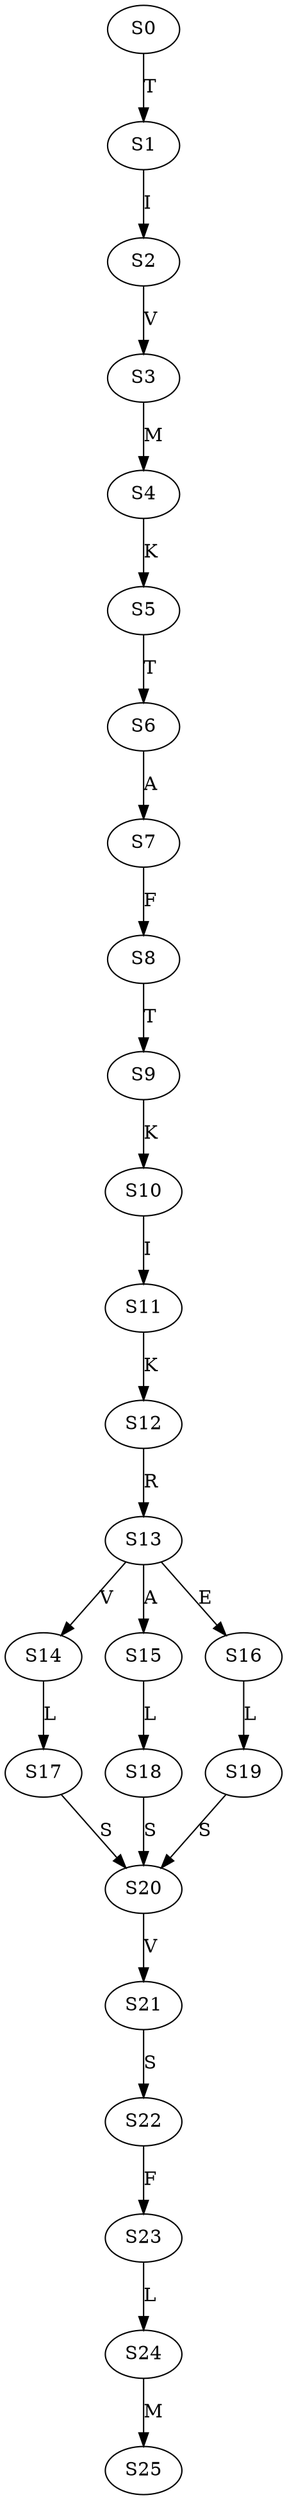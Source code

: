 strict digraph  {
	S0 -> S1 [ label = T ];
	S1 -> S2 [ label = I ];
	S2 -> S3 [ label = V ];
	S3 -> S4 [ label = M ];
	S4 -> S5 [ label = K ];
	S5 -> S6 [ label = T ];
	S6 -> S7 [ label = A ];
	S7 -> S8 [ label = F ];
	S8 -> S9 [ label = T ];
	S9 -> S10 [ label = K ];
	S10 -> S11 [ label = I ];
	S11 -> S12 [ label = K ];
	S12 -> S13 [ label = R ];
	S13 -> S14 [ label = V ];
	S13 -> S15 [ label = A ];
	S13 -> S16 [ label = E ];
	S14 -> S17 [ label = L ];
	S15 -> S18 [ label = L ];
	S16 -> S19 [ label = L ];
	S17 -> S20 [ label = S ];
	S18 -> S20 [ label = S ];
	S19 -> S20 [ label = S ];
	S20 -> S21 [ label = V ];
	S21 -> S22 [ label = S ];
	S22 -> S23 [ label = F ];
	S23 -> S24 [ label = L ];
	S24 -> S25 [ label = M ];
}
